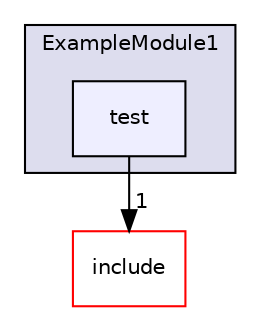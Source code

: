 digraph "/home/travis/build/AliceO2Group/AliceO2/Examples/ExampleModule1/test" {
  bgcolor=transparent;
  compound=true
  node [ fontsize="10", fontname="Helvetica"];
  edge [ labelfontsize="10", labelfontname="Helvetica"];
  subgraph clusterdir_4890e928c2bca9ee9d87e3c34bbc2ad4 {
    graph [ bgcolor="#ddddee", pencolor="black", label="ExampleModule1" fontname="Helvetica", fontsize="10", URL="dir_4890e928c2bca9ee9d87e3c34bbc2ad4.html"]
  dir_9fb7e50260fdacb62b07c327d626e215 [shape=box, label="test", style="filled", fillcolor="#eeeeff", pencolor="black", URL="dir_9fb7e50260fdacb62b07c327d626e215.html"];
  }
  dir_a6f76ef2f018eb282e13bfc6cefa234c [shape=box label="include" color="red" URL="dir_a6f76ef2f018eb282e13bfc6cefa234c.html"];
  dir_9fb7e50260fdacb62b07c327d626e215->dir_a6f76ef2f018eb282e13bfc6cefa234c [headlabel="1", labeldistance=1.5 headhref="dir_000221_000217.html"];
}
